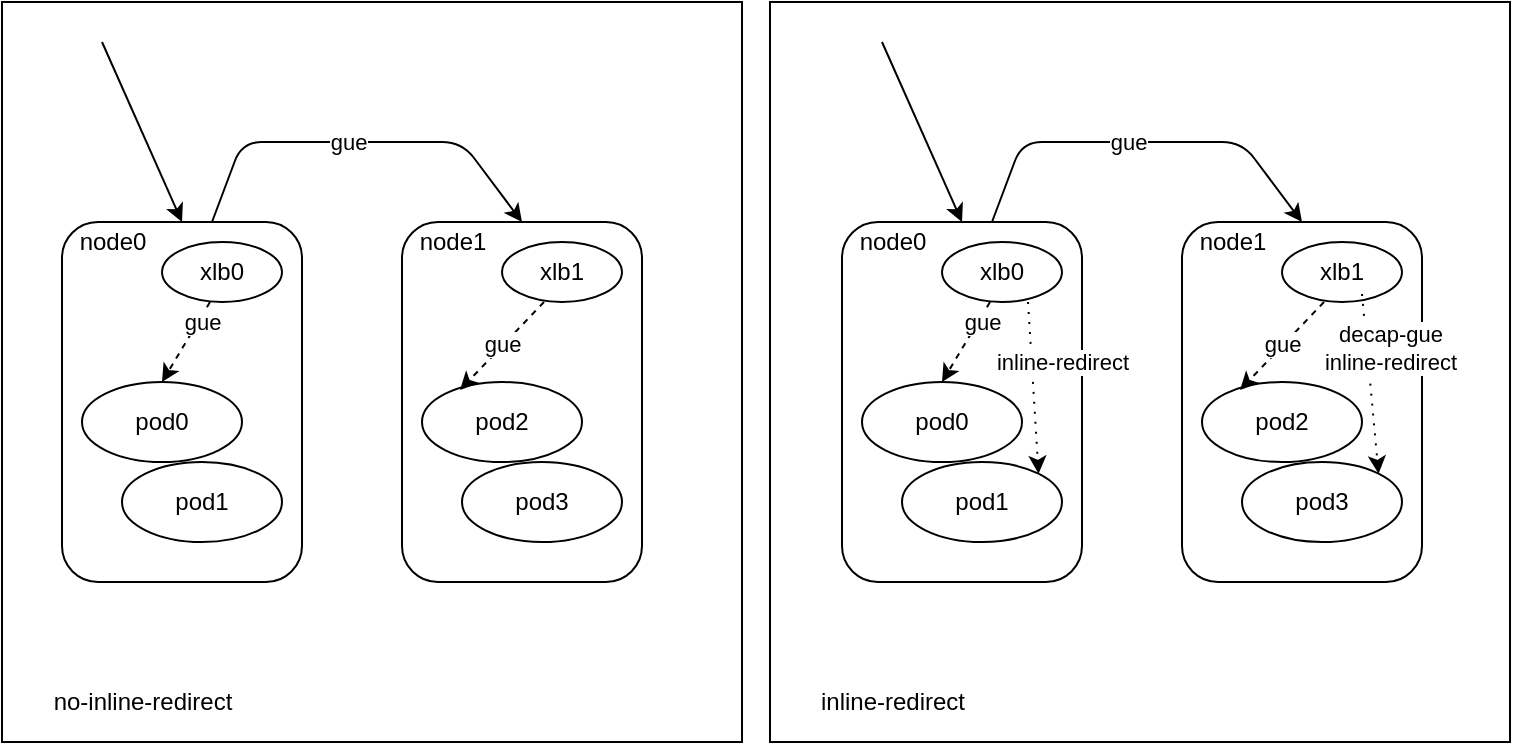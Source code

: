 <mxfile version="13.6.2" type="github">
  <diagram id="FwXWbmaLKMIo7kmT7VMY" name="第 1 页">
    <mxGraphModel dx="1426" dy="771" grid="1" gridSize="10" guides="1" tooltips="1" connect="1" arrows="1" fold="1" page="1" pageScale="1" pageWidth="827" pageHeight="1169" math="0" shadow="0">
      <root>
        <mxCell id="0" />
        <mxCell id="1" parent="0" />
        <mxCell id="kt5cg72OV_sWfd9hpcoI-23" value="" style="whiteSpace=wrap;html=1;aspect=fixed;" vertex="1" parent="1">
          <mxGeometry x="414" y="90" width="370" height="370" as="geometry" />
        </mxCell>
        <mxCell id="kt5cg72OV_sWfd9hpcoI-22" value="" style="whiteSpace=wrap;html=1;aspect=fixed;" vertex="1" parent="1">
          <mxGeometry x="30" y="90" width="370" height="370" as="geometry" />
        </mxCell>
        <mxCell id="4hBfcTHhaObr2xbEyvE5-1" value="" style="rounded=1;whiteSpace=wrap;html=1;" parent="1" vertex="1">
          <mxGeometry x="60" y="200" width="120" height="180" as="geometry" />
        </mxCell>
        <mxCell id="4hBfcTHhaObr2xbEyvE5-2" value="node0" style="text;html=1;align=center;verticalAlign=middle;resizable=0;points=[];autosize=1;" parent="1" vertex="1">
          <mxGeometry x="60" y="200" width="50" height="20" as="geometry" />
        </mxCell>
        <mxCell id="4hBfcTHhaObr2xbEyvE5-3" value="" style="rounded=1;whiteSpace=wrap;html=1;" parent="1" vertex="1">
          <mxGeometry x="230" y="200" width="120" height="180" as="geometry" />
        </mxCell>
        <mxCell id="4hBfcTHhaObr2xbEyvE5-4" value="node1" style="text;html=1;align=center;verticalAlign=middle;resizable=0;points=[];autosize=1;" parent="1" vertex="1">
          <mxGeometry x="230" y="200" width="50" height="20" as="geometry" />
        </mxCell>
        <mxCell id="4hBfcTHhaObr2xbEyvE5-5" value="pod0" style="ellipse;whiteSpace=wrap;html=1;" parent="1" vertex="1">
          <mxGeometry x="70" y="280" width="80" height="40" as="geometry" />
        </mxCell>
        <mxCell id="4hBfcTHhaObr2xbEyvE5-6" value="pod1" style="ellipse;whiteSpace=wrap;html=1;" parent="1" vertex="1">
          <mxGeometry x="90" y="320" width="80" height="40" as="geometry" />
        </mxCell>
        <mxCell id="4hBfcTHhaObr2xbEyvE5-7" value="pod2" style="ellipse;whiteSpace=wrap;html=1;" parent="1" vertex="1">
          <mxGeometry x="240" y="280" width="80" height="40" as="geometry" />
        </mxCell>
        <mxCell id="4hBfcTHhaObr2xbEyvE5-8" value="pod3" style="ellipse;whiteSpace=wrap;html=1;" parent="1" vertex="1">
          <mxGeometry x="260" y="320" width="80" height="40" as="geometry" />
        </mxCell>
        <mxCell id="4hBfcTHhaObr2xbEyvE5-9" value="xlb0" style="ellipse;whiteSpace=wrap;html=1;" parent="1" vertex="1">
          <mxGeometry x="110" y="210" width="60" height="30" as="geometry" />
        </mxCell>
        <mxCell id="4hBfcTHhaObr2xbEyvE5-10" value="xlb1" style="ellipse;whiteSpace=wrap;html=1;" parent="1" vertex="1">
          <mxGeometry x="280" y="210" width="60" height="30" as="geometry" />
        </mxCell>
        <mxCell id="4hBfcTHhaObr2xbEyvE5-11" value="" style="endArrow=classic;html=1;entryX=0.5;entryY=0;entryDx=0;entryDy=0;" parent="1" target="4hBfcTHhaObr2xbEyvE5-1" edge="1">
          <mxGeometry width="50" height="50" relative="1" as="geometry">
            <mxPoint x="80" y="110" as="sourcePoint" />
            <mxPoint x="350" y="370" as="targetPoint" />
          </mxGeometry>
        </mxCell>
        <mxCell id="4hBfcTHhaObr2xbEyvE5-12" value="" style="endArrow=classic;html=1;entryX=0.5;entryY=0;entryDx=0;entryDy=0;dashed=1;exitX=0.4;exitY=1;exitDx=0;exitDy=0;exitPerimeter=0;" parent="1" source="4hBfcTHhaObr2xbEyvE5-9" target="4hBfcTHhaObr2xbEyvE5-5" edge="1">
          <mxGeometry width="50" height="50" relative="1" as="geometry">
            <mxPoint x="120" y="260" as="sourcePoint" />
            <mxPoint x="160" y="350" as="targetPoint" />
          </mxGeometry>
        </mxCell>
        <mxCell id="4hBfcTHhaObr2xbEyvE5-17" value="gue" style="edgeLabel;html=1;align=center;verticalAlign=middle;resizable=0;points=[];" parent="4hBfcTHhaObr2xbEyvE5-12" vertex="1" connectable="0">
          <mxGeometry x="-0.096" relative="1" as="geometry">
            <mxPoint x="6.8" y="-8.01" as="offset" />
          </mxGeometry>
        </mxCell>
        <mxCell id="4hBfcTHhaObr2xbEyvE5-13" value="" style="endArrow=classic;html=1;entryX=0.5;entryY=0;entryDx=0;entryDy=0;" parent="1" target="4hBfcTHhaObr2xbEyvE5-3" edge="1">
          <mxGeometry width="50" height="50" relative="1" as="geometry">
            <mxPoint x="135" y="200" as="sourcePoint" />
            <mxPoint x="130" y="210" as="targetPoint" />
            <Array as="points">
              <mxPoint x="150" y="160" />
              <mxPoint x="260" y="160" />
            </Array>
          </mxGeometry>
        </mxCell>
        <mxCell id="4hBfcTHhaObr2xbEyvE5-19" value="gue" style="edgeLabel;html=1;align=center;verticalAlign=middle;resizable=0;points=[];" parent="4hBfcTHhaObr2xbEyvE5-13" vertex="1" connectable="0">
          <mxGeometry x="-0.056" relative="1" as="geometry">
            <mxPoint as="offset" />
          </mxGeometry>
        </mxCell>
        <mxCell id="4hBfcTHhaObr2xbEyvE5-24" value="" style="endArrow=classic;html=1;entryX=0.238;entryY=0.1;entryDx=0;entryDy=0;dashed=1;exitX=0.35;exitY=1;exitDx=0;exitDy=0;exitPerimeter=0;entryPerimeter=0;" parent="1" source="4hBfcTHhaObr2xbEyvE5-10" target="4hBfcTHhaObr2xbEyvE5-7" edge="1">
          <mxGeometry width="50" height="50" relative="1" as="geometry">
            <mxPoint x="144" y="250" as="sourcePoint" />
            <mxPoint x="120" y="290" as="targetPoint" />
          </mxGeometry>
        </mxCell>
        <mxCell id="4hBfcTHhaObr2xbEyvE5-25" value="gue" style="edgeLabel;html=1;align=center;verticalAlign=middle;resizable=0;points=[];" parent="4hBfcTHhaObr2xbEyvE5-24" vertex="1" connectable="0">
          <mxGeometry x="-0.096" relative="1" as="geometry">
            <mxPoint x="-2.37" y="0.46" as="offset" />
          </mxGeometry>
        </mxCell>
        <mxCell id="kt5cg72OV_sWfd9hpcoI-1" value="" style="rounded=1;whiteSpace=wrap;html=1;" vertex="1" parent="1">
          <mxGeometry x="450" y="200" width="120" height="180" as="geometry" />
        </mxCell>
        <mxCell id="kt5cg72OV_sWfd9hpcoI-2" value="node0" style="text;html=1;align=center;verticalAlign=middle;resizable=0;points=[];autosize=1;" vertex="1" parent="1">
          <mxGeometry x="450" y="200" width="50" height="20" as="geometry" />
        </mxCell>
        <mxCell id="kt5cg72OV_sWfd9hpcoI-3" value="" style="rounded=1;whiteSpace=wrap;html=1;" vertex="1" parent="1">
          <mxGeometry x="620" y="200" width="120" height="180" as="geometry" />
        </mxCell>
        <mxCell id="kt5cg72OV_sWfd9hpcoI-4" value="node1" style="text;html=1;align=center;verticalAlign=middle;resizable=0;points=[];autosize=1;" vertex="1" parent="1">
          <mxGeometry x="620" y="200" width="50" height="20" as="geometry" />
        </mxCell>
        <mxCell id="kt5cg72OV_sWfd9hpcoI-5" value="pod0" style="ellipse;whiteSpace=wrap;html=1;" vertex="1" parent="1">
          <mxGeometry x="460" y="280" width="80" height="40" as="geometry" />
        </mxCell>
        <mxCell id="kt5cg72OV_sWfd9hpcoI-6" value="pod1" style="ellipse;whiteSpace=wrap;html=1;" vertex="1" parent="1">
          <mxGeometry x="480" y="320" width="80" height="40" as="geometry" />
        </mxCell>
        <mxCell id="kt5cg72OV_sWfd9hpcoI-7" value="pod2" style="ellipse;whiteSpace=wrap;html=1;" vertex="1" parent="1">
          <mxGeometry x="630" y="280" width="80" height="40" as="geometry" />
        </mxCell>
        <mxCell id="kt5cg72OV_sWfd9hpcoI-8" value="pod3" style="ellipse;whiteSpace=wrap;html=1;" vertex="1" parent="1">
          <mxGeometry x="650" y="320" width="80" height="40" as="geometry" />
        </mxCell>
        <mxCell id="kt5cg72OV_sWfd9hpcoI-9" value="xlb0" style="ellipse;whiteSpace=wrap;html=1;" vertex="1" parent="1">
          <mxGeometry x="500" y="210" width="60" height="30" as="geometry" />
        </mxCell>
        <mxCell id="kt5cg72OV_sWfd9hpcoI-10" value="xlb1" style="ellipse;whiteSpace=wrap;html=1;" vertex="1" parent="1">
          <mxGeometry x="670" y="210" width="60" height="30" as="geometry" />
        </mxCell>
        <mxCell id="kt5cg72OV_sWfd9hpcoI-11" value="" style="endArrow=classic;html=1;entryX=0.5;entryY=0;entryDx=0;entryDy=0;" edge="1" target="kt5cg72OV_sWfd9hpcoI-1" parent="1">
          <mxGeometry width="50" height="50" relative="1" as="geometry">
            <mxPoint x="470" y="110" as="sourcePoint" />
            <mxPoint x="740" y="370" as="targetPoint" />
          </mxGeometry>
        </mxCell>
        <mxCell id="kt5cg72OV_sWfd9hpcoI-12" value="" style="endArrow=classic;html=1;entryX=0.5;entryY=0;entryDx=0;entryDy=0;dashed=1;exitX=0.4;exitY=1;exitDx=0;exitDy=0;exitPerimeter=0;" edge="1" source="kt5cg72OV_sWfd9hpcoI-9" target="kt5cg72OV_sWfd9hpcoI-5" parent="1">
          <mxGeometry width="50" height="50" relative="1" as="geometry">
            <mxPoint x="510" y="260" as="sourcePoint" />
            <mxPoint x="550" y="350" as="targetPoint" />
          </mxGeometry>
        </mxCell>
        <mxCell id="kt5cg72OV_sWfd9hpcoI-13" value="gue" style="edgeLabel;html=1;align=center;verticalAlign=middle;resizable=0;points=[];" vertex="1" connectable="0" parent="kt5cg72OV_sWfd9hpcoI-12">
          <mxGeometry x="-0.096" relative="1" as="geometry">
            <mxPoint x="6.8" y="-8.01" as="offset" />
          </mxGeometry>
        </mxCell>
        <mxCell id="kt5cg72OV_sWfd9hpcoI-14" value="" style="endArrow=classic;html=1;entryX=0.5;entryY=0;entryDx=0;entryDy=0;" edge="1" target="kt5cg72OV_sWfd9hpcoI-3" parent="1">
          <mxGeometry width="50" height="50" relative="1" as="geometry">
            <mxPoint x="525" y="200" as="sourcePoint" />
            <mxPoint x="520" y="210" as="targetPoint" />
            <Array as="points">
              <mxPoint x="540" y="160" />
              <mxPoint x="650" y="160" />
            </Array>
          </mxGeometry>
        </mxCell>
        <mxCell id="kt5cg72OV_sWfd9hpcoI-15" value="gue" style="edgeLabel;html=1;align=center;verticalAlign=middle;resizable=0;points=[];" vertex="1" connectable="0" parent="kt5cg72OV_sWfd9hpcoI-14">
          <mxGeometry x="-0.056" relative="1" as="geometry">
            <mxPoint as="offset" />
          </mxGeometry>
        </mxCell>
        <mxCell id="kt5cg72OV_sWfd9hpcoI-16" value="" style="endArrow=classic;html=1;entryX=1;entryY=0;entryDx=0;entryDy=0;dashed=1;exitX=0.717;exitY=1;exitDx=0;exitDy=0;exitPerimeter=0;dashPattern=1 4;" edge="1" source="kt5cg72OV_sWfd9hpcoI-9" target="kt5cg72OV_sWfd9hpcoI-6" parent="1">
          <mxGeometry width="50" height="50" relative="1" as="geometry">
            <mxPoint x="534" y="250" as="sourcePoint" />
            <mxPoint x="510" y="290" as="targetPoint" />
          </mxGeometry>
        </mxCell>
        <mxCell id="kt5cg72OV_sWfd9hpcoI-17" value="inline-redirect" style="edgeLabel;html=1;align=center;verticalAlign=middle;resizable=0;points=[];" vertex="1" connectable="0" parent="kt5cg72OV_sWfd9hpcoI-16">
          <mxGeometry x="-0.089" y="2" relative="1" as="geometry">
            <mxPoint x="12.6" y="-8.8" as="offset" />
          </mxGeometry>
        </mxCell>
        <mxCell id="kt5cg72OV_sWfd9hpcoI-18" value="" style="endArrow=classic;html=1;entryX=1;entryY=0;entryDx=0;entryDy=0;dashed=1;dashPattern=1 4;" edge="1" target="kt5cg72OV_sWfd9hpcoI-8" parent="1">
          <mxGeometry width="50" height="50" relative="1" as="geometry">
            <mxPoint x="710" y="236" as="sourcePoint" />
            <mxPoint x="702.634" y="325.858" as="targetPoint" />
          </mxGeometry>
        </mxCell>
        <mxCell id="kt5cg72OV_sWfd9hpcoI-19" value="decap-gue&lt;br&gt;inline-redirect" style="edgeLabel;html=1;align=center;verticalAlign=middle;resizable=0;points=[];" vertex="1" connectable="0" parent="kt5cg72OV_sWfd9hpcoI-18">
          <mxGeometry x="-0.089" y="2" relative="1" as="geometry">
            <mxPoint x="8.12" y="-13.64" as="offset" />
          </mxGeometry>
        </mxCell>
        <mxCell id="kt5cg72OV_sWfd9hpcoI-20" value="" style="endArrow=classic;html=1;entryX=0.238;entryY=0.1;entryDx=0;entryDy=0;dashed=1;exitX=0.35;exitY=1;exitDx=0;exitDy=0;exitPerimeter=0;entryPerimeter=0;" edge="1" source="kt5cg72OV_sWfd9hpcoI-10" target="kt5cg72OV_sWfd9hpcoI-7" parent="1">
          <mxGeometry width="50" height="50" relative="1" as="geometry">
            <mxPoint x="534" y="250" as="sourcePoint" />
            <mxPoint x="510" y="290" as="targetPoint" />
          </mxGeometry>
        </mxCell>
        <mxCell id="kt5cg72OV_sWfd9hpcoI-21" value="gue" style="edgeLabel;html=1;align=center;verticalAlign=middle;resizable=0;points=[];" vertex="1" connectable="0" parent="kt5cg72OV_sWfd9hpcoI-20">
          <mxGeometry x="-0.096" relative="1" as="geometry">
            <mxPoint x="-2.37" y="0.46" as="offset" />
          </mxGeometry>
        </mxCell>
        <mxCell id="kt5cg72OV_sWfd9hpcoI-24" value="inline-redirect" style="text;html=1;align=center;verticalAlign=middle;resizable=0;points=[];autosize=1;" vertex="1" parent="1">
          <mxGeometry x="430" y="430" width="90" height="20" as="geometry" />
        </mxCell>
        <mxCell id="kt5cg72OV_sWfd9hpcoI-25" value="no-inline-redirect" style="text;html=1;align=center;verticalAlign=middle;resizable=0;points=[];autosize=1;" vertex="1" parent="1">
          <mxGeometry x="50" y="430" width="100" height="20" as="geometry" />
        </mxCell>
      </root>
    </mxGraphModel>
  </diagram>
</mxfile>
